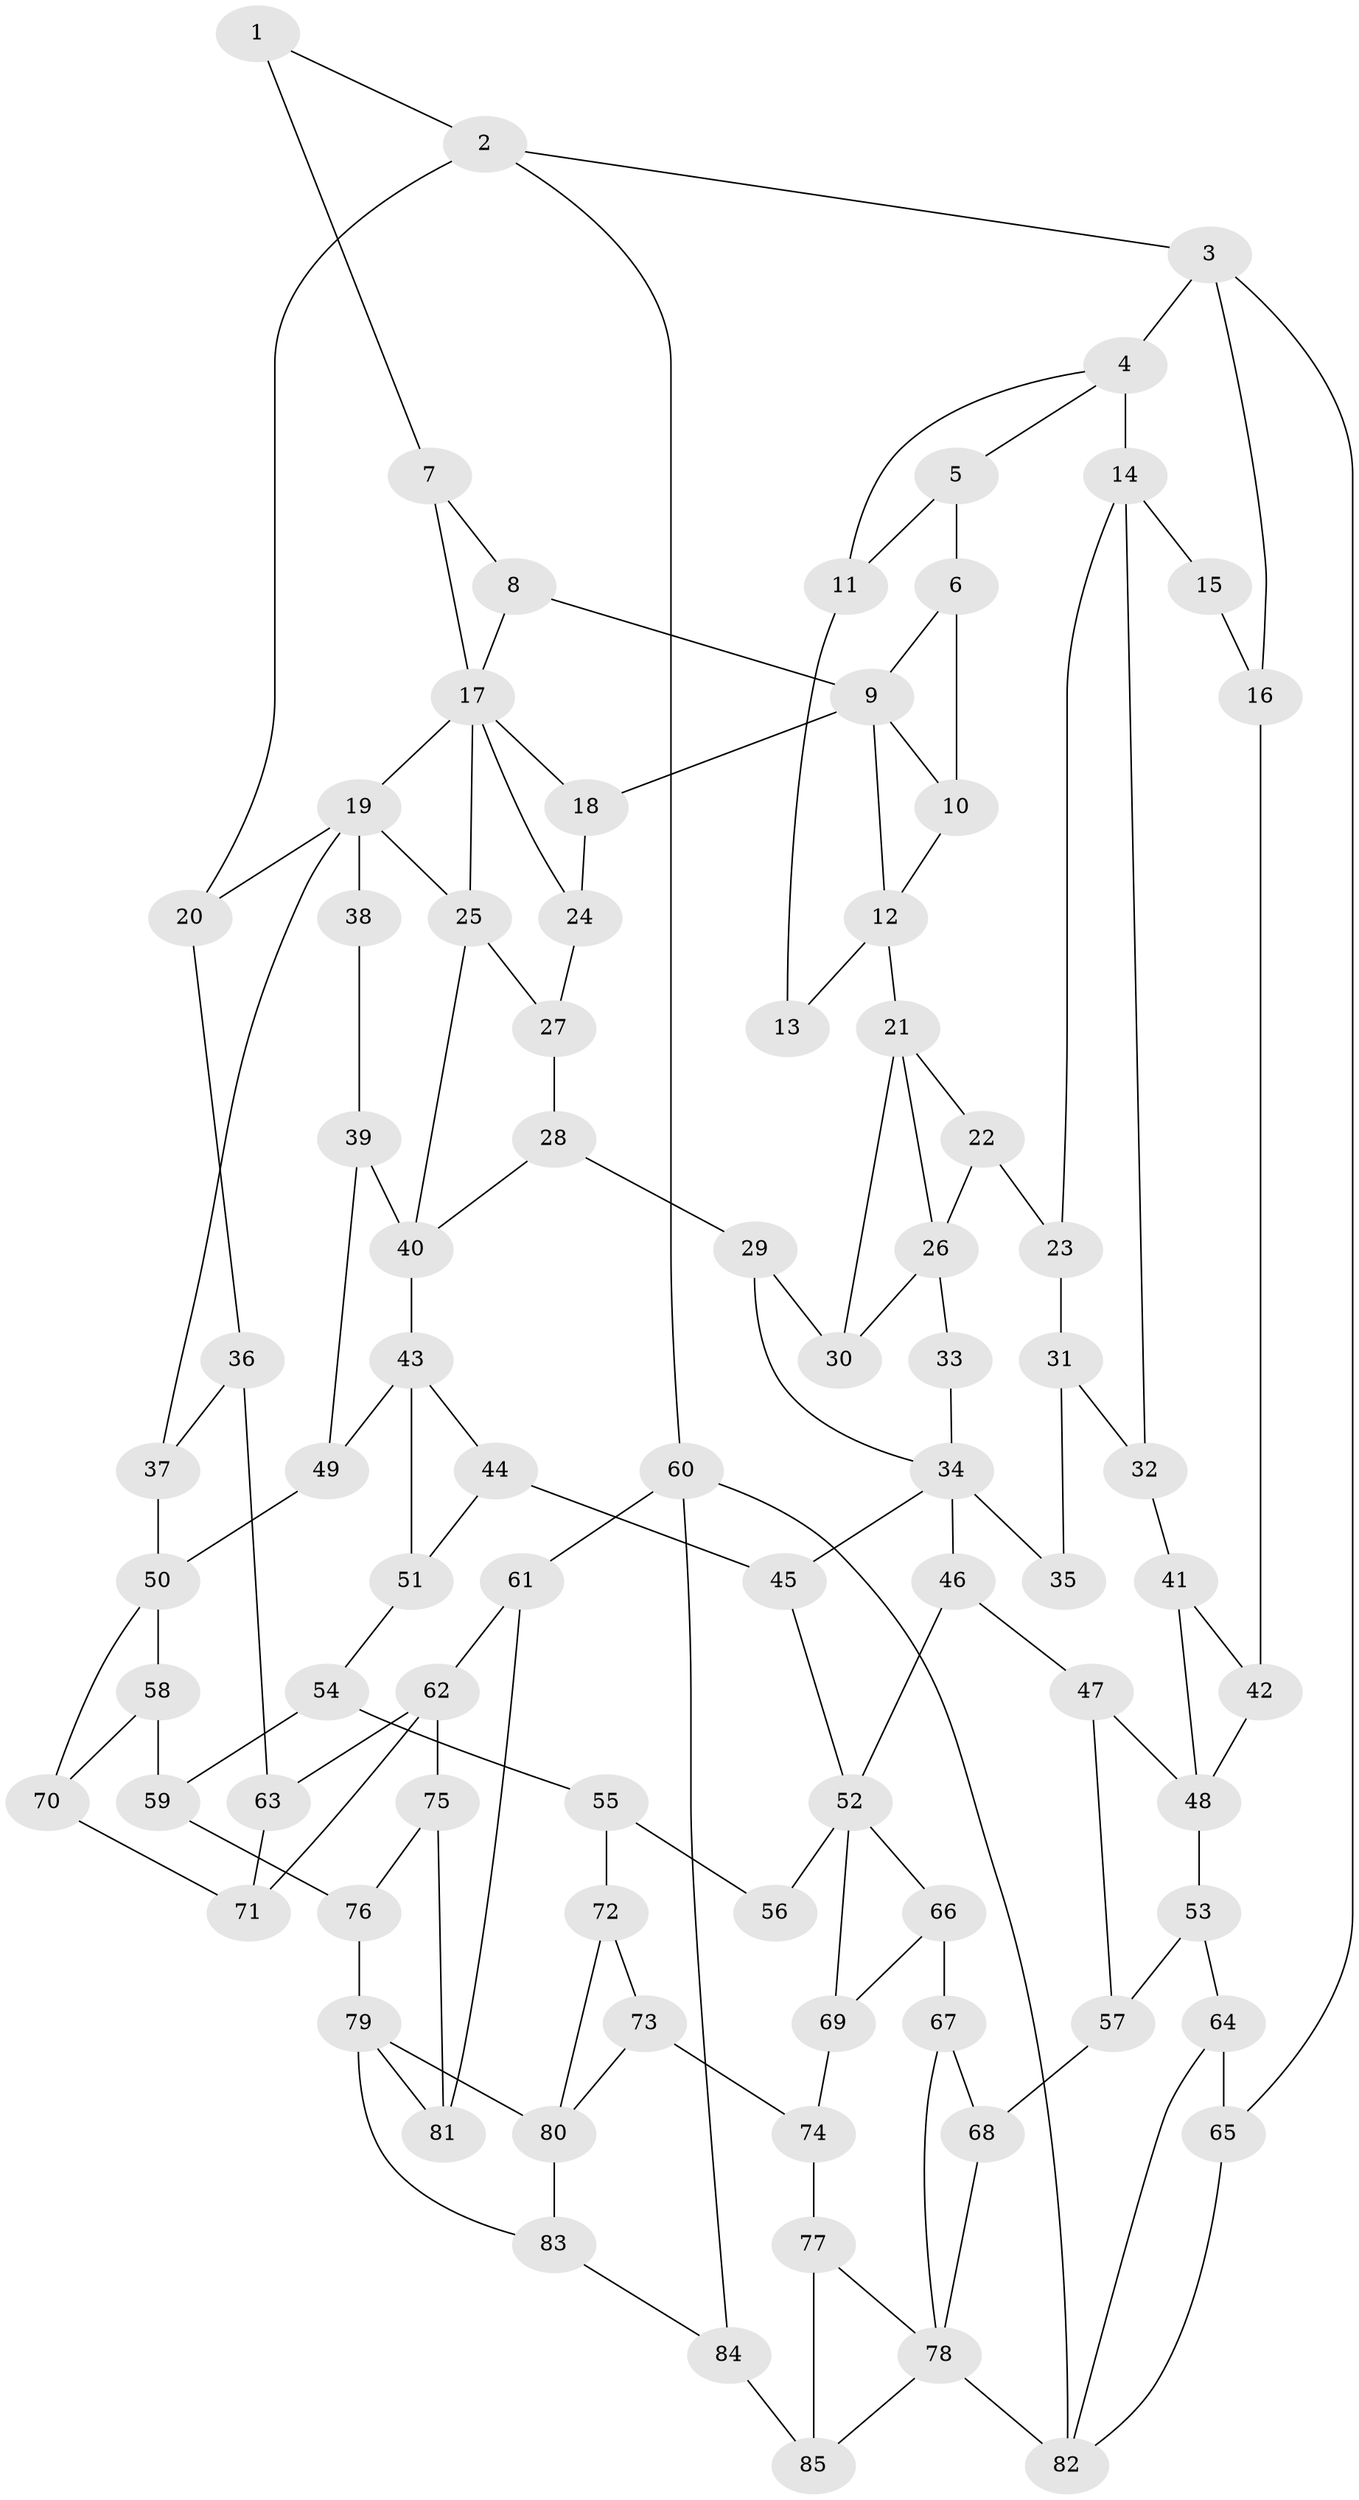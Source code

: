 // original degree distribution, {3: 0.014184397163120567, 5: 0.5531914893617021, 6: 0.20567375886524822, 4: 0.22695035460992907}
// Generated by graph-tools (version 1.1) at 2025/54/03/04/25 22:54:40]
// undirected, 85 vertices, 139 edges
graph export_dot {
  node [color=gray90,style=filled];
  1;
  2;
  3;
  4;
  5;
  6;
  7;
  8;
  9;
  10;
  11;
  12;
  13;
  14;
  15;
  16;
  17;
  18;
  19;
  20;
  21;
  22;
  23;
  24;
  25;
  26;
  27;
  28;
  29;
  30;
  31;
  32;
  33;
  34;
  35;
  36;
  37;
  38;
  39;
  40;
  41;
  42;
  43;
  44;
  45;
  46;
  47;
  48;
  49;
  50;
  51;
  52;
  53;
  54;
  55;
  56;
  57;
  58;
  59;
  60;
  61;
  62;
  63;
  64;
  65;
  66;
  67;
  68;
  69;
  70;
  71;
  72;
  73;
  74;
  75;
  76;
  77;
  78;
  79;
  80;
  81;
  82;
  83;
  84;
  85;
  1 -- 2 [weight=1.0];
  1 -- 7 [weight=1.0];
  2 -- 3 [weight=1.0];
  2 -- 20 [weight=1.0];
  2 -- 60 [weight=1.0];
  3 -- 4 [weight=1.0];
  3 -- 16 [weight=1.0];
  3 -- 65 [weight=1.0];
  4 -- 5 [weight=1.0];
  4 -- 11 [weight=1.0];
  4 -- 14 [weight=2.0];
  5 -- 6 [weight=1.0];
  5 -- 11 [weight=1.0];
  6 -- 9 [weight=1.0];
  6 -- 10 [weight=2.0];
  7 -- 8 [weight=1.0];
  7 -- 17 [weight=1.0];
  8 -- 9 [weight=1.0];
  8 -- 17 [weight=1.0];
  9 -- 10 [weight=1.0];
  9 -- 12 [weight=1.0];
  9 -- 18 [weight=1.0];
  10 -- 12 [weight=1.0];
  11 -- 13 [weight=1.0];
  12 -- 13 [weight=2.0];
  12 -- 21 [weight=2.0];
  14 -- 15 [weight=2.0];
  14 -- 23 [weight=1.0];
  14 -- 32 [weight=1.0];
  15 -- 16 [weight=1.0];
  16 -- 42 [weight=1.0];
  17 -- 18 [weight=1.0];
  17 -- 19 [weight=1.0];
  17 -- 24 [weight=1.0];
  17 -- 25 [weight=1.0];
  18 -- 24 [weight=1.0];
  19 -- 20 [weight=1.0];
  19 -- 25 [weight=1.0];
  19 -- 37 [weight=1.0];
  19 -- 38 [weight=2.0];
  20 -- 36 [weight=1.0];
  21 -- 22 [weight=1.0];
  21 -- 26 [weight=2.0];
  21 -- 30 [weight=1.0];
  22 -- 23 [weight=1.0];
  22 -- 26 [weight=1.0];
  23 -- 31 [weight=1.0];
  24 -- 27 [weight=1.0];
  25 -- 27 [weight=1.0];
  25 -- 40 [weight=1.0];
  26 -- 30 [weight=1.0];
  26 -- 33 [weight=2.0];
  27 -- 28 [weight=1.0];
  28 -- 29 [weight=1.0];
  28 -- 40 [weight=1.0];
  29 -- 30 [weight=1.0];
  29 -- 34 [weight=1.0];
  31 -- 32 [weight=1.0];
  31 -- 35 [weight=1.0];
  32 -- 41 [weight=1.0];
  33 -- 34 [weight=1.0];
  34 -- 35 [weight=2.0];
  34 -- 45 [weight=1.0];
  34 -- 46 [weight=1.0];
  36 -- 37 [weight=1.0];
  36 -- 63 [weight=1.0];
  37 -- 50 [weight=1.0];
  38 -- 39 [weight=1.0];
  39 -- 40 [weight=1.0];
  39 -- 49 [weight=1.0];
  40 -- 43 [weight=2.0];
  41 -- 42 [weight=1.0];
  41 -- 48 [weight=1.0];
  42 -- 48 [weight=1.0];
  43 -- 44 [weight=1.0];
  43 -- 49 [weight=2.0];
  43 -- 51 [weight=1.0];
  44 -- 45 [weight=1.0];
  44 -- 51 [weight=1.0];
  45 -- 52 [weight=1.0];
  46 -- 47 [weight=1.0];
  46 -- 52 [weight=1.0];
  47 -- 48 [weight=1.0];
  47 -- 57 [weight=1.0];
  48 -- 53 [weight=3.0];
  49 -- 50 [weight=2.0];
  50 -- 58 [weight=1.0];
  50 -- 70 [weight=1.0];
  51 -- 54 [weight=1.0];
  52 -- 56 [weight=2.0];
  52 -- 66 [weight=1.0];
  52 -- 69 [weight=1.0];
  53 -- 57 [weight=1.0];
  53 -- 64 [weight=2.0];
  54 -- 55 [weight=1.0];
  54 -- 59 [weight=1.0];
  55 -- 56 [weight=1.0];
  55 -- 72 [weight=1.0];
  57 -- 68 [weight=1.0];
  58 -- 59 [weight=1.0];
  58 -- 70 [weight=1.0];
  59 -- 76 [weight=1.0];
  60 -- 61 [weight=1.0];
  60 -- 82 [weight=1.0];
  60 -- 84 [weight=1.0];
  61 -- 62 [weight=1.0];
  61 -- 81 [weight=1.0];
  62 -- 63 [weight=1.0];
  62 -- 71 [weight=1.0];
  62 -- 75 [weight=1.0];
  63 -- 71 [weight=1.0];
  64 -- 65 [weight=2.0];
  64 -- 82 [weight=1.0];
  65 -- 82 [weight=1.0];
  66 -- 67 [weight=1.0];
  66 -- 69 [weight=1.0];
  67 -- 68 [weight=1.0];
  67 -- 78 [weight=1.0];
  68 -- 78 [weight=1.0];
  69 -- 74 [weight=1.0];
  70 -- 71 [weight=1.0];
  72 -- 73 [weight=1.0];
  72 -- 80 [weight=1.0];
  73 -- 74 [weight=1.0];
  73 -- 80 [weight=1.0];
  74 -- 77 [weight=1.0];
  75 -- 76 [weight=1.0];
  75 -- 81 [weight=1.0];
  76 -- 79 [weight=1.0];
  77 -- 78 [weight=1.0];
  77 -- 85 [weight=1.0];
  78 -- 82 [weight=2.0];
  78 -- 85 [weight=1.0];
  79 -- 80 [weight=3.0];
  79 -- 81 [weight=1.0];
  79 -- 83 [weight=1.0];
  80 -- 83 [weight=1.0];
  83 -- 84 [weight=1.0];
  84 -- 85 [weight=1.0];
}
